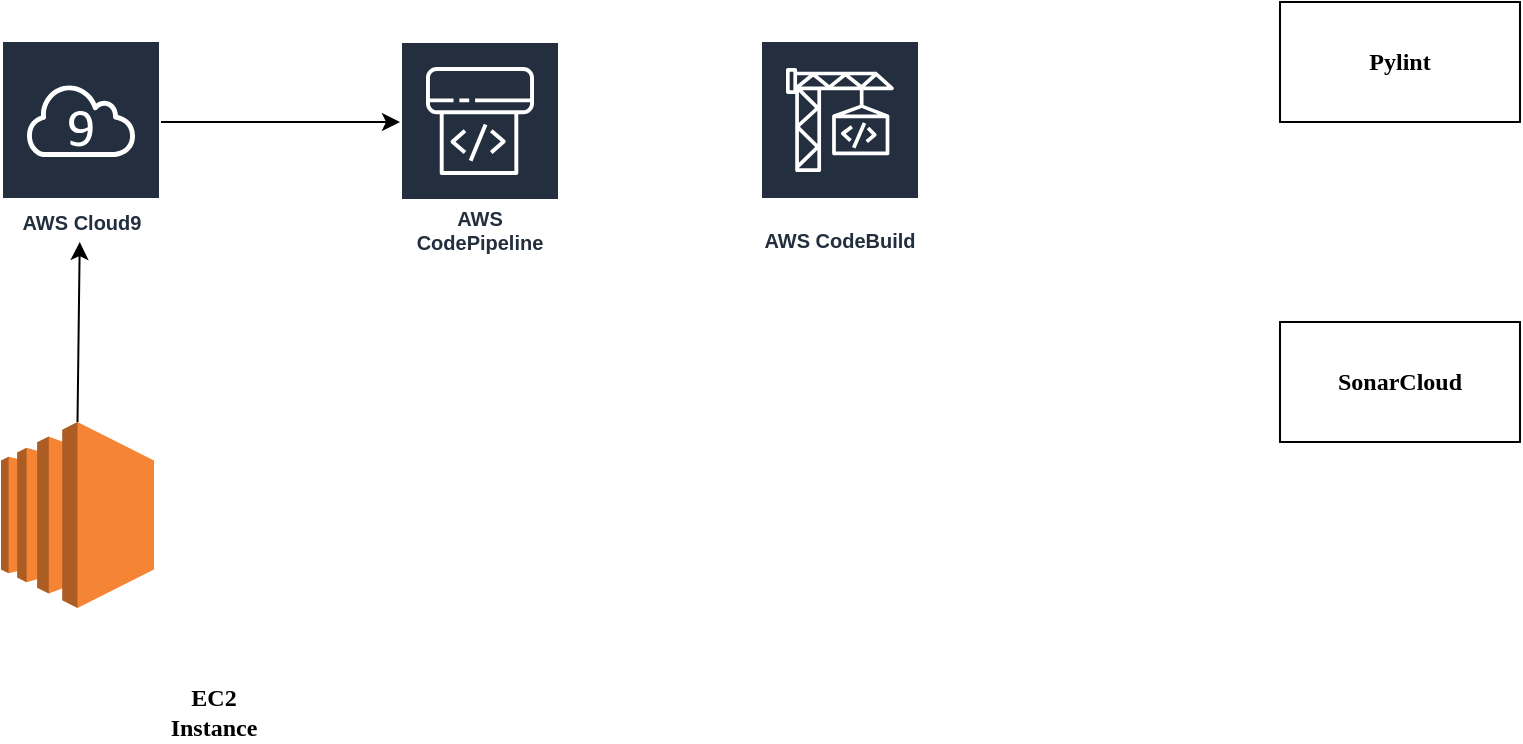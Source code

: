 <mxfile version="24.2.1" type="github">
  <diagram name="Page-1" id="DYBwWQCoP8_SHHaS1T1G">
    <mxGraphModel dx="1050" dy="557" grid="1" gridSize="10" guides="1" tooltips="1" connect="1" arrows="1" fold="1" page="1" pageScale="1" pageWidth="850" pageHeight="1100" math="0" shadow="0">
      <root>
        <mxCell id="0" />
        <mxCell id="1" parent="0" />
        <mxCell id="KRUjPpqpoe-eQDH3IDyl-1" value="" style="outlineConnect=0;dashed=0;verticalLabelPosition=bottom;verticalAlign=top;align=center;html=1;shape=mxgraph.aws3.ec2;fillColor=#F58534;gradientColor=none;" vertex="1" parent="1">
          <mxGeometry x="40.5" y="230" width="76.5" height="93" as="geometry" />
        </mxCell>
        <mxCell id="KRUjPpqpoe-eQDH3IDyl-2" value="AWS Cloud9" style="sketch=0;outlineConnect=0;fontColor=#232F3E;gradientColor=none;strokeColor=#ffffff;fillColor=#232F3E;dashed=0;verticalLabelPosition=middle;verticalAlign=bottom;align=center;html=1;whiteSpace=wrap;fontSize=10;fontStyle=1;spacing=3;shape=mxgraph.aws4.productIcon;prIcon=mxgraph.aws4.cloud9;" vertex="1" parent="1">
          <mxGeometry x="40.5" y="39" width="80" height="101" as="geometry" />
        </mxCell>
        <mxCell id="KRUjPpqpoe-eQDH3IDyl-3" value="AWS CodePipeline" style="sketch=0;outlineConnect=0;fontColor=#232F3E;gradientColor=none;strokeColor=#ffffff;fillColor=#232F3E;dashed=0;verticalLabelPosition=middle;verticalAlign=bottom;align=center;html=1;whiteSpace=wrap;fontSize=10;fontStyle=1;spacing=3;shape=mxgraph.aws4.productIcon;prIcon=mxgraph.aws4.codepipeline;" vertex="1" parent="1">
          <mxGeometry x="240" y="39.5" width="80" height="110" as="geometry" />
        </mxCell>
        <mxCell id="KRUjPpqpoe-eQDH3IDyl-4" value="AWS CodeBuild" style="sketch=0;outlineConnect=0;fontColor=#232F3E;gradientColor=none;strokeColor=#ffffff;fillColor=#232F3E;dashed=0;verticalLabelPosition=middle;verticalAlign=bottom;align=center;html=1;whiteSpace=wrap;fontSize=10;fontStyle=1;spacing=3;shape=mxgraph.aws4.productIcon;prIcon=mxgraph.aws4.codebuild;" vertex="1" parent="1">
          <mxGeometry x="420" y="39" width="80" height="110" as="geometry" />
        </mxCell>
        <mxCell id="KRUjPpqpoe-eQDH3IDyl-5" value="&lt;font face=&quot;Times New Roman&quot;&gt;&lt;b&gt;SonarCloud&lt;/b&gt;&lt;/font&gt;" style="rounded=0;whiteSpace=wrap;html=1;" vertex="1" parent="1">
          <mxGeometry x="680" y="180" width="120" height="60" as="geometry" />
        </mxCell>
        <mxCell id="KRUjPpqpoe-eQDH3IDyl-6" value="Pylint" style="rounded=0;whiteSpace=wrap;html=1;fontFamily=Times New Roman;fontStyle=1" vertex="1" parent="1">
          <mxGeometry x="680" y="20" width="120" height="60" as="geometry" />
        </mxCell>
        <mxCell id="KRUjPpqpoe-eQDH3IDyl-7" value="" style="endArrow=classic;html=1;rounded=0;exitX=0.5;exitY=0;exitDx=0;exitDy=0;exitPerimeter=0;" edge="1" parent="1" source="KRUjPpqpoe-eQDH3IDyl-1" target="KRUjPpqpoe-eQDH3IDyl-2">
          <mxGeometry width="50" height="50" relative="1" as="geometry">
            <mxPoint x="100" y="210" as="sourcePoint" />
            <mxPoint x="150" y="160" as="targetPoint" />
          </mxGeometry>
        </mxCell>
        <mxCell id="KRUjPpqpoe-eQDH3IDyl-8" value="&lt;font face=&quot;Times New Roman&quot;&gt;&lt;b&gt;EC2 Instance&lt;/b&gt;&lt;/font&gt;" style="text;html=1;align=center;verticalAlign=middle;whiteSpace=wrap;rounded=0;" vertex="1" parent="1">
          <mxGeometry x="117" y="360" width="60" height="30" as="geometry" />
        </mxCell>
        <mxCell id="KRUjPpqpoe-eQDH3IDyl-9" value="" style="endArrow=classic;html=1;rounded=0;" edge="1" parent="1">
          <mxGeometry width="50" height="50" relative="1" as="geometry">
            <mxPoint x="120.5" y="80" as="sourcePoint" />
            <mxPoint x="240" y="80" as="targetPoint" />
          </mxGeometry>
        </mxCell>
      </root>
    </mxGraphModel>
  </diagram>
</mxfile>
